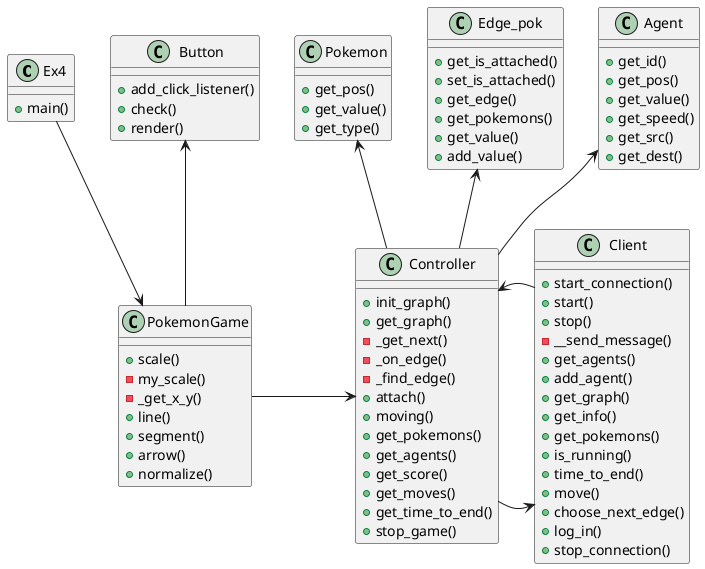 @startuml
'https://plantuml.com/class-diagram

'abstract class AbstractList
'abstract AbstractCollection
'interface List
'interface Collection

class Ex4 {
+main()
}
class Pokemon{
+get_pos()
+get_value()
+get_type()
}
class Edge_pok{
+get_is_attached()
+set_is_attached()
+get_edge()
+get_pokemons()
+get_value()
+add_value()
}
class Agent{
+get_id()
+get_pos()
+get_value()
+get_speed()
+get_src()
+get_dest()
}
class Controller{
+init_graph()
+get_graph()
-_get_next()
-_on_edge()
-_find_edge()
+attach()
+moving()
+get_pokemons()
+get_agents()
+get_score()
+get_moves()
+get_time_to_end()
+stop_game()
}
class PokemonGame{
+scale()
-my_scale()
-_get_x_y()
+line()
+segment()
+arrow()
+normalize()

}
class Button{
+add_click_listener()
+check()
+render()
}
class Client{
+start_connection()
+start()
+stop()
-__send_message()
+get_agents()
+add_agent()
+get_graph()
+get_info()
+get_pokemons()
+is_running()
+time_to_end()
+move()
+choose_next_edge()
+log_in()
+stop_connection()
}
Button <-- PokemonGame
Agent <-- Controller
Pokemon <-- Controller
Edge_pok <-- Controller
PokemonGame -> Controller
Ex4 --> PokemonGame
Controller -> Client
Controller <- Client
@enduml